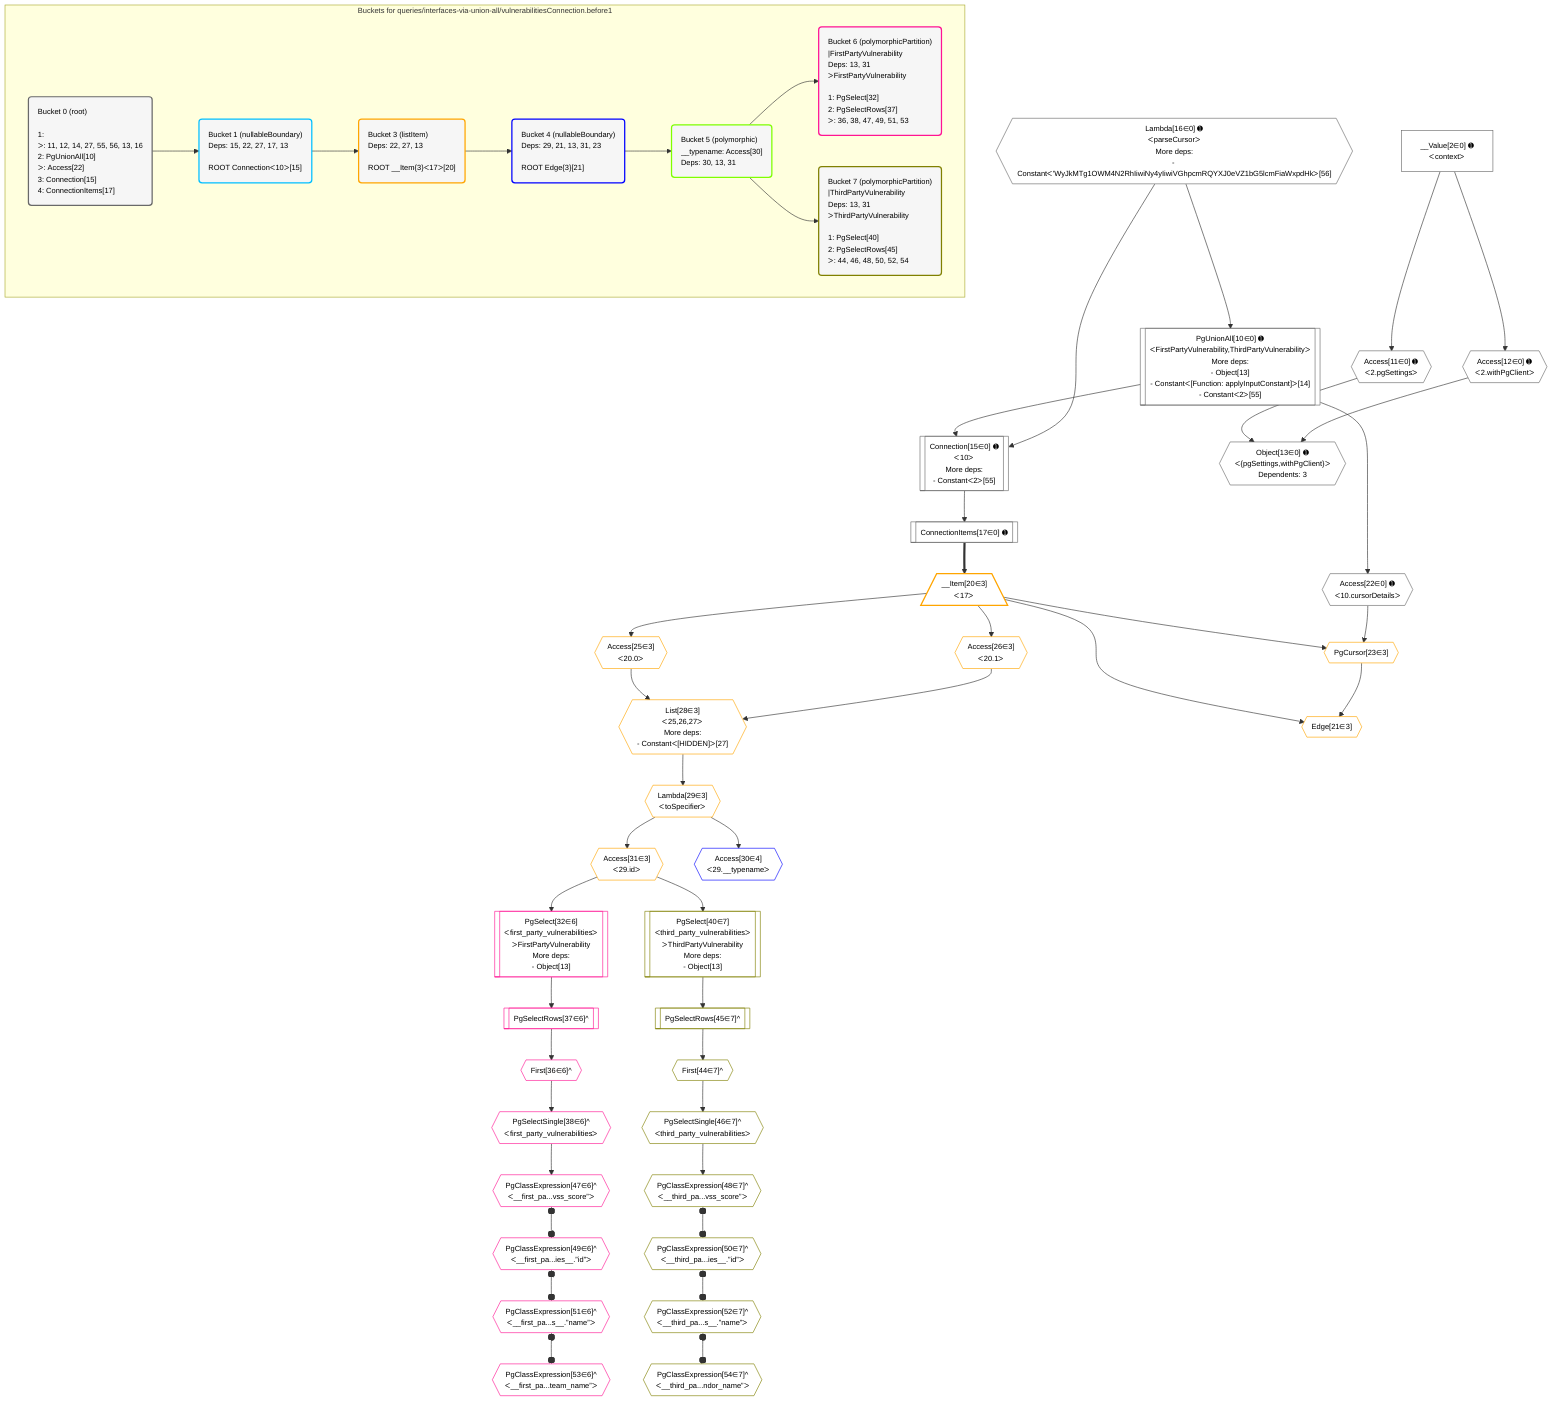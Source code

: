 %%{init: {'themeVariables': { 'fontSize': '12px'}}}%%
graph TD
    classDef path fill:#eee,stroke:#000,color:#000
    classDef plan fill:#fff,stroke-width:1px,color:#000
    classDef itemplan fill:#fff,stroke-width:2px,color:#000
    classDef unbatchedplan fill:#dff,stroke-width:1px,color:#000
    classDef sideeffectplan fill:#fcc,stroke-width:2px,color:#000
    classDef bucket fill:#f6f6f6,color:#000,stroke-width:2px,text-align:left

    subgraph "Buckets for queries/interfaces-via-union-all/vulnerabilitiesConnection.before1"
    Bucket0("Bucket 0 (root)<br /><br />1: <br />ᐳ: 11, 12, 14, 27, 55, 56, 13, 16<br />2: PgUnionAll[10]<br />ᐳ: Access[22]<br />3: Connection[15]<br />4: ConnectionItems[17]"):::bucket
    Bucket1("Bucket 1 (nullableBoundary)<br />Deps: 15, 22, 27, 17, 13<br /><br />ROOT Connectionᐸ10ᐳ[15]"):::bucket
    Bucket3("Bucket 3 (listItem)<br />Deps: 22, 27, 13<br /><br />ROOT __Item{3}ᐸ17ᐳ[20]"):::bucket
    Bucket4("Bucket 4 (nullableBoundary)<br />Deps: 29, 21, 13, 31, 23<br /><br />ROOT Edge{3}[21]"):::bucket
    Bucket5("Bucket 5 (polymorphic)<br />__typename: Access[30]<br />Deps: 30, 13, 31"):::bucket
    Bucket6("Bucket 6 (polymorphicPartition)<br />|FirstPartyVulnerability<br />Deps: 13, 31<br />ᐳFirstPartyVulnerability<br /><br />1: PgSelect[32]<br />2: PgSelectRows[37]<br />ᐳ: 36, 38, 47, 49, 51, 53"):::bucket
    Bucket7("Bucket 7 (polymorphicPartition)<br />|ThirdPartyVulnerability<br />Deps: 13, 31<br />ᐳThirdPartyVulnerability<br /><br />1: PgSelect[40]<br />2: PgSelectRows[45]<br />ᐳ: 44, 46, 48, 50, 52, 54"):::bucket
    end
    Bucket0 --> Bucket1
    Bucket1 --> Bucket3
    Bucket3 --> Bucket4
    Bucket4 --> Bucket5
    Bucket5 --> Bucket6 & Bucket7

    %% plan dependencies
    PgUnionAll10[["PgUnionAll[10∈0] ➊<br />ᐸFirstPartyVulnerability,ThirdPartyVulnerabilityᐳ<br />More deps:<br />- Object[13]<br />- Constantᐸ[Function: applyInputConstant]ᐳ[14]<br />- Constantᐸ2ᐳ[55]"]]:::plan
    Lambda16{{"Lambda[16∈0] ➊<br />ᐸparseCursorᐳ<br />More deps:<br />- Constantᐸ'WyJkMTg1OWM4N2RhIiwiNy4yIiwiVGhpcmRQYXJ0eVZ1bG5lcmFiaWxpdHkᐳ[56]"}}:::plan
    Lambda16 --> PgUnionAll10
    Connection15[["Connection[15∈0] ➊<br />ᐸ10ᐳ<br />More deps:<br />- Constantᐸ2ᐳ[55]"]]:::plan
    PgUnionAll10 & Lambda16 --> Connection15
    Object13{{"Object[13∈0] ➊<br />ᐸ{pgSettings,withPgClient}ᐳ<br />Dependents: 3"}}:::plan
    Access11{{"Access[11∈0] ➊<br />ᐸ2.pgSettingsᐳ"}}:::plan
    Access12{{"Access[12∈0] ➊<br />ᐸ2.withPgClientᐳ"}}:::plan
    Access11 & Access12 --> Object13
    __Value2["__Value[2∈0] ➊<br />ᐸcontextᐳ"]:::plan
    __Value2 --> Access11
    __Value2 --> Access12
    ConnectionItems17[["ConnectionItems[17∈0] ➊"]]:::plan
    Connection15 --> ConnectionItems17
    Access22{{"Access[22∈0] ➊<br />ᐸ10.cursorDetailsᐳ"}}:::plan
    PgUnionAll10 --> Access22
    List28{{"List[28∈3]<br />ᐸ25,26,27ᐳ<br />More deps:<br />- Constantᐸ[HIDDEN]ᐳ[27]"}}:::plan
    Access25{{"Access[25∈3]<br />ᐸ20.0ᐳ"}}:::plan
    Access26{{"Access[26∈3]<br />ᐸ20.1ᐳ"}}:::plan
    Access25 & Access26 --> List28
    Edge21{{"Edge[21∈3]"}}:::plan
    __Item20[/"__Item[20∈3]<br />ᐸ17ᐳ"\]:::itemplan
    PgCursor23{{"PgCursor[23∈3]"}}:::plan
    __Item20 & PgCursor23 --> Edge21
    __Item20 & Access22 --> PgCursor23
    ConnectionItems17 ==> __Item20
    __Item20 --> Access25
    __Item20 --> Access26
    Lambda29{{"Lambda[29∈3]<br />ᐸtoSpecifierᐳ"}}:::plan
    List28 --> Lambda29
    Access31{{"Access[31∈3]<br />ᐸ29.idᐳ"}}:::plan
    Lambda29 --> Access31
    Access30{{"Access[30∈4]<br />ᐸ29.__typenameᐳ"}}:::plan
    Lambda29 --> Access30
    PgSelect32[["PgSelect[32∈6]<br />ᐸfirst_party_vulnerabilitiesᐳ<br />ᐳFirstPartyVulnerability<br />More deps:<br />- Object[13]"]]:::plan
    Access31 --> PgSelect32
    First36{{"First[36∈6]^"}}:::plan
    PgSelectRows37[["PgSelectRows[37∈6]^"]]:::plan
    PgSelectRows37 --> First36
    PgSelect32 --> PgSelectRows37
    PgSelectSingle38{{"PgSelectSingle[38∈6]^<br />ᐸfirst_party_vulnerabilitiesᐳ"}}:::plan
    First36 --> PgSelectSingle38
    PgClassExpression47{{"PgClassExpression[47∈6]^<br />ᐸ__first_pa...vss_score”ᐳ"}}:::plan
    PgSelectSingle38 --> PgClassExpression47
    PgClassExpression49{{"PgClassExpression[49∈6]^<br />ᐸ__first_pa...ies__.”id”ᐳ"}}:::plan
    PgClassExpression47 o--o PgClassExpression49
    PgClassExpression51{{"PgClassExpression[51∈6]^<br />ᐸ__first_pa...s__.”name”ᐳ"}}:::plan
    PgClassExpression49 o--o PgClassExpression51
    PgClassExpression53{{"PgClassExpression[53∈6]^<br />ᐸ__first_pa...team_name”ᐳ"}}:::plan
    PgClassExpression51 o--o PgClassExpression53
    PgSelect40[["PgSelect[40∈7]<br />ᐸthird_party_vulnerabilitiesᐳ<br />ᐳThirdPartyVulnerability<br />More deps:<br />- Object[13]"]]:::plan
    Access31 --> PgSelect40
    First44{{"First[44∈7]^"}}:::plan
    PgSelectRows45[["PgSelectRows[45∈7]^"]]:::plan
    PgSelectRows45 --> First44
    PgSelect40 --> PgSelectRows45
    PgSelectSingle46{{"PgSelectSingle[46∈7]^<br />ᐸthird_party_vulnerabilitiesᐳ"}}:::plan
    First44 --> PgSelectSingle46
    PgClassExpression48{{"PgClassExpression[48∈7]^<br />ᐸ__third_pa...vss_score”ᐳ"}}:::plan
    PgSelectSingle46 --> PgClassExpression48
    PgClassExpression50{{"PgClassExpression[50∈7]^<br />ᐸ__third_pa...ies__.”id”ᐳ"}}:::plan
    PgClassExpression48 o--o PgClassExpression50
    PgClassExpression52{{"PgClassExpression[52∈7]^<br />ᐸ__third_pa...s__.”name”ᐳ"}}:::plan
    PgClassExpression50 o--o PgClassExpression52
    PgClassExpression54{{"PgClassExpression[54∈7]^<br />ᐸ__third_pa...ndor_name”ᐳ"}}:::plan
    PgClassExpression52 o--o PgClassExpression54

    %% define steps
    classDef bucket0 stroke:#696969
    class Bucket0,__Value2,PgUnionAll10,Access11,Access12,Object13,Connection15,Lambda16,ConnectionItems17,Access22 bucket0
    classDef bucket1 stroke:#00bfff
    class Bucket1 bucket1
    classDef bucket3 stroke:#ffa500
    class Bucket3,__Item20,Edge21,PgCursor23,Access25,Access26,List28,Lambda29,Access31 bucket3
    classDef bucket4 stroke:#0000ff
    class Bucket4,Access30 bucket4
    classDef bucket5 stroke:#7fff00
    class Bucket5 bucket5
    classDef bucket6 stroke:#ff1493
    class Bucket6,PgSelect32,First36,PgSelectRows37,PgSelectSingle38,PgClassExpression47,PgClassExpression49,PgClassExpression51,PgClassExpression53 bucket6
    classDef bucket7 stroke:#808000
    class Bucket7,PgSelect40,First44,PgSelectRows45,PgSelectSingle46,PgClassExpression48,PgClassExpression50,PgClassExpression52,PgClassExpression54 bucket7